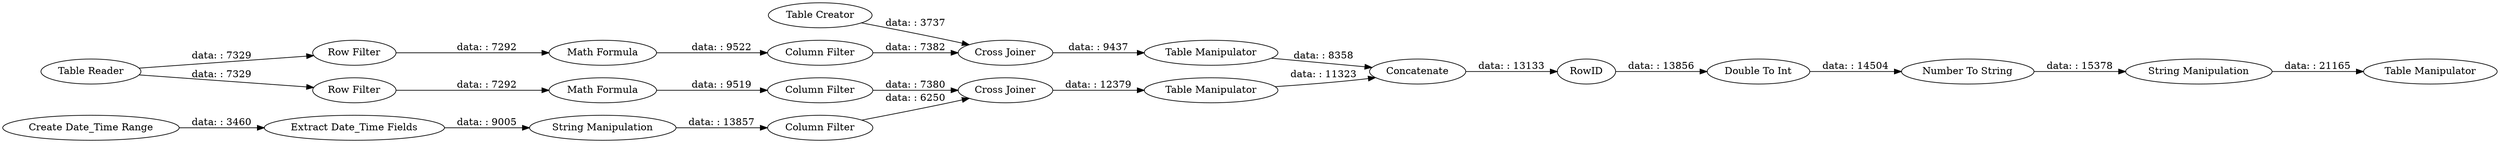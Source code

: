 digraph {
	"6374953484367116890_5" [label="Math Formula"]
	"6374953484367116890_22" [label="Double To Int"]
	"6374953484367116890_14" [label="Table Creator"]
	"6374953484367116890_20" [label="String Manipulation"]
	"6374953484367116890_10" [label="Cross Joiner"]
	"6374953484367116890_11" [label="Column Filter"]
	"6374953484367116890_2" [label="Create Date_Time Range"]
	"6374953484367116890_9" [label="String Manipulation"]
	"6374953484367116890_23" [label="Table Manipulator"]
	"6374953484367116890_16" [label="Column Filter"]
	"6374953484367116890_15" [label="Cross Joiner"]
	"6374953484367116890_4" [label="Extract Date_Time Fields"]
	"6374953484367116890_21" [label="Number To String"]
	"6374953484367116890_12" [label="Column Filter"]
	"6374953484367116890_1" [label="Table Reader"]
	"6374953484367116890_8" [label="Math Formula"]
	"6374953484367116890_7" [label="Row Filter"]
	"6374953484367116890_13" [label="Table Manipulator"]
	"6374953484367116890_17" [label=Concatenate]
	"6374953484367116890_6" [label="Row Filter"]
	"6374953484367116890_18" [label="Table Manipulator"]
	"6374953484367116890_19" [label=RowID]
	"6374953484367116890_18" -> "6374953484367116890_17" [label="data: : 8358"]
	"6374953484367116890_1" -> "6374953484367116890_7" [label="data: : 7329"]
	"6374953484367116890_5" -> "6374953484367116890_11" [label="data: : 9519"]
	"6374953484367116890_1" -> "6374953484367116890_6" [label="data: : 7329"]
	"6374953484367116890_7" -> "6374953484367116890_8" [label="data: : 7292"]
	"6374953484367116890_8" -> "6374953484367116890_16" [label="data: : 9522"]
	"6374953484367116890_17" -> "6374953484367116890_19" [label="data: : 13133"]
	"6374953484367116890_21" -> "6374953484367116890_20" [label="data: : 15378"]
	"6374953484367116890_11" -> "6374953484367116890_10" [label="data: : 7380"]
	"6374953484367116890_12" -> "6374953484367116890_10" [label="data: : 6250"]
	"6374953484367116890_22" -> "6374953484367116890_21" [label="data: : 14504"]
	"6374953484367116890_15" -> "6374953484367116890_18" [label="data: : 9437"]
	"6374953484367116890_2" -> "6374953484367116890_4" [label="data: : 3460"]
	"6374953484367116890_13" -> "6374953484367116890_17" [label="data: : 11323"]
	"6374953484367116890_6" -> "6374953484367116890_5" [label="data: : 7292"]
	"6374953484367116890_14" -> "6374953484367116890_15" [label="data: : 3737"]
	"6374953484367116890_9" -> "6374953484367116890_12" [label="data: : 13857"]
	"6374953484367116890_16" -> "6374953484367116890_15" [label="data: : 7382"]
	"6374953484367116890_4" -> "6374953484367116890_9" [label="data: : 9005"]
	"6374953484367116890_10" -> "6374953484367116890_13" [label="data: : 12379"]
	"6374953484367116890_19" -> "6374953484367116890_22" [label="data: : 13856"]
	"6374953484367116890_20" -> "6374953484367116890_23" [label="data: : 21165"]
	rankdir=LR
}
